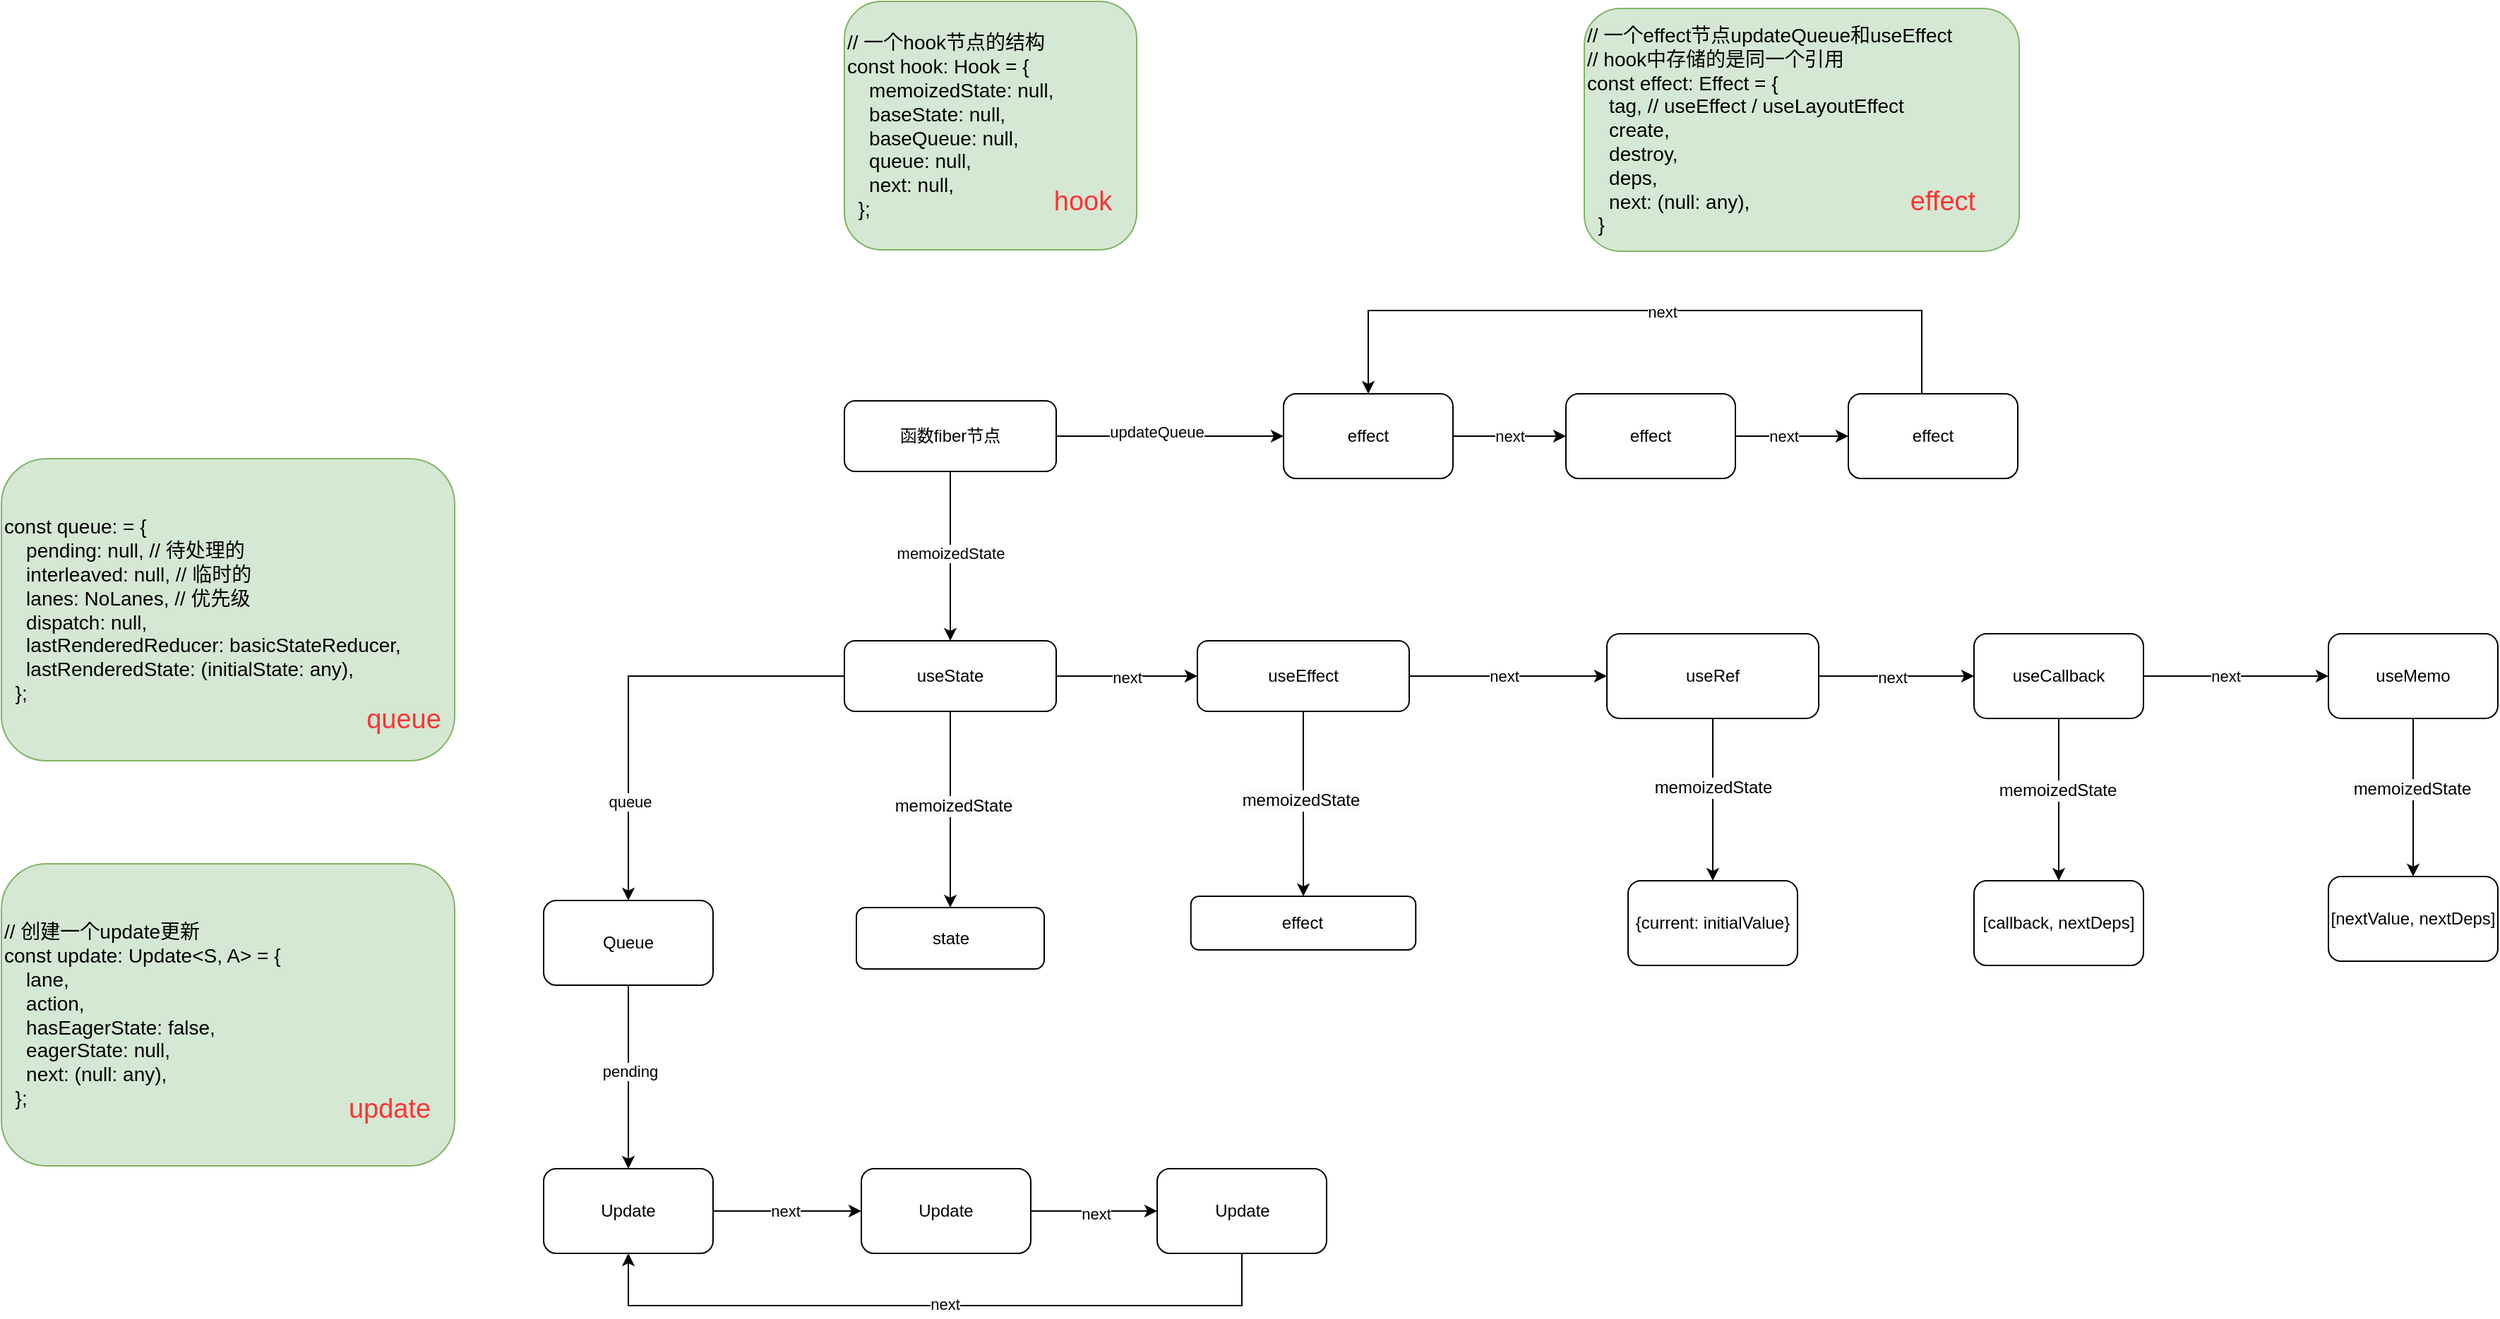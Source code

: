 <mxfile version="25.0.3">
  <diagram name="第 1 页" id="d-ULOR1jQO1ShSCfsdXq">
    <mxGraphModel dx="1911" dy="1208" grid="0" gridSize="10" guides="1" tooltips="1" connect="1" arrows="1" fold="1" page="1" pageScale="1" pageWidth="3300" pageHeight="4681" math="0" shadow="0">
      <root>
        <mxCell id="0" />
        <mxCell id="1" parent="0" />
        <mxCell id="Mr5ERWoBqYJglzLAQV7F-3" value="" style="edgeStyle=orthogonalEdgeStyle;rounded=0;orthogonalLoop=1;jettySize=auto;html=1;" edge="1" parent="1" source="Mr5ERWoBqYJglzLAQV7F-1" target="Mr5ERWoBqYJglzLAQV7F-2">
          <mxGeometry relative="1" as="geometry" />
        </mxCell>
        <mxCell id="Mr5ERWoBqYJglzLAQV7F-4" value="memoizedState" style="edgeLabel;html=1;align=center;verticalAlign=middle;resizable=0;points=[];" vertex="1" connectable="0" parent="Mr5ERWoBqYJglzLAQV7F-3">
          <mxGeometry x="-0.24" y="-3" relative="1" as="geometry">
            <mxPoint x="3" y="12" as="offset" />
          </mxGeometry>
        </mxCell>
        <mxCell id="Mr5ERWoBqYJglzLAQV7F-30" value="" style="edgeStyle=orthogonalEdgeStyle;rounded=0;orthogonalLoop=1;jettySize=auto;html=1;" edge="1" parent="1" source="Mr5ERWoBqYJglzLAQV7F-1" target="Mr5ERWoBqYJglzLAQV7F-29">
          <mxGeometry relative="1" as="geometry" />
        </mxCell>
        <mxCell id="Mr5ERWoBqYJglzLAQV7F-32" value="updateQueue" style="edgeLabel;html=1;align=center;verticalAlign=middle;resizable=0;points=[];" vertex="1" connectable="0" parent="Mr5ERWoBqYJglzLAQV7F-30">
          <mxGeometry x="-0.116" y="3" relative="1" as="geometry">
            <mxPoint as="offset" />
          </mxGeometry>
        </mxCell>
        <mxCell id="Mr5ERWoBqYJglzLAQV7F-1" value="函数fiber节点" style="rounded=1;whiteSpace=wrap;html=1;" vertex="1" parent="1">
          <mxGeometry x="696" y="480" width="150" height="50" as="geometry" />
        </mxCell>
        <mxCell id="Mr5ERWoBqYJglzLAQV7F-10" value="" style="edgeStyle=orthogonalEdgeStyle;rounded=0;orthogonalLoop=1;jettySize=auto;html=1;" edge="1" parent="1" source="Mr5ERWoBqYJglzLAQV7F-2" target="Mr5ERWoBqYJglzLAQV7F-9">
          <mxGeometry relative="1" as="geometry" />
        </mxCell>
        <mxCell id="Mr5ERWoBqYJglzLAQV7F-47" value="next" style="edgeLabel;html=1;align=center;verticalAlign=middle;resizable=0;points=[];" vertex="1" connectable="0" parent="Mr5ERWoBqYJglzLAQV7F-10">
          <mxGeometry relative="1" as="geometry">
            <mxPoint y="1" as="offset" />
          </mxGeometry>
        </mxCell>
        <mxCell id="Mr5ERWoBqYJglzLAQV7F-52" value="" style="edgeStyle=orthogonalEdgeStyle;rounded=0;orthogonalLoop=1;jettySize=auto;html=1;" edge="1" parent="1" source="Mr5ERWoBqYJglzLAQV7F-2" target="Mr5ERWoBqYJglzLAQV7F-51">
          <mxGeometry relative="1" as="geometry" />
        </mxCell>
        <mxCell id="Mr5ERWoBqYJglzLAQV7F-53" value="&lt;span style=&quot;font-size: 12px; text-align: left; text-wrap-mode: wrap; background-color: rgb(251, 251, 251);&quot;&gt;memoizedState&lt;/span&gt;" style="edgeLabel;html=1;align=center;verticalAlign=middle;resizable=0;points=[];" vertex="1" connectable="0" parent="Mr5ERWoBqYJglzLAQV7F-52">
          <mxGeometry x="-0.049" y="2" relative="1" as="geometry">
            <mxPoint y="1" as="offset" />
          </mxGeometry>
        </mxCell>
        <mxCell id="Mr5ERWoBqYJglzLAQV7F-56" style="edgeStyle=orthogonalEdgeStyle;rounded=0;orthogonalLoop=1;jettySize=auto;html=1;" edge="1" parent="1" source="Mr5ERWoBqYJglzLAQV7F-2" target="Mr5ERWoBqYJglzLAQV7F-55">
          <mxGeometry relative="1" as="geometry" />
        </mxCell>
        <mxCell id="Mr5ERWoBqYJglzLAQV7F-57" value="queue" style="edgeLabel;html=1;align=center;verticalAlign=middle;resizable=0;points=[];" vertex="1" connectable="0" parent="Mr5ERWoBqYJglzLAQV7F-56">
          <mxGeometry x="0.548" y="1" relative="1" as="geometry">
            <mxPoint as="offset" />
          </mxGeometry>
        </mxCell>
        <mxCell id="Mr5ERWoBqYJglzLAQV7F-2" value="useState" style="whiteSpace=wrap;html=1;rounded=1;" vertex="1" parent="1">
          <mxGeometry x="696" y="650" width="150" height="50" as="geometry" />
        </mxCell>
        <mxCell id="Mr5ERWoBqYJglzLAQV7F-8" value="&lt;div&gt;&lt;font style=&quot;font-size: 14px;&quot;&gt;// 一个hook节点的结构&lt;/font&gt;&lt;/div&gt;&lt;div&gt;&lt;font style=&quot;font-size: 14px;&quot;&gt;const hook: Hook = {&lt;/font&gt;&lt;/div&gt;&lt;div&gt;&lt;font style=&quot;font-size: 14px;&quot;&gt;&amp;nbsp; &amp;nbsp; memoizedState: null,&lt;/font&gt;&lt;/div&gt;&lt;div&gt;&lt;span style=&quot;background-color: initial;&quot;&gt;&lt;font style=&quot;font-size: 14px;&quot;&gt;&amp;nbsp; &amp;nbsp; baseState: null,&lt;/font&gt;&lt;/span&gt;&lt;/div&gt;&lt;div&gt;&lt;font style=&quot;font-size: 14px;&quot;&gt;&amp;nbsp; &amp;nbsp; baseQueue: null,&lt;/font&gt;&lt;/div&gt;&lt;div&gt;&lt;font style=&quot;font-size: 14px;&quot;&gt;&amp;nbsp; &amp;nbsp; queue: null,&lt;/font&gt;&lt;/div&gt;&lt;div&gt;&lt;font style=&quot;font-size: 14px;&quot;&gt;&amp;nbsp; &amp;nbsp; next: null,&lt;/font&gt;&lt;/div&gt;&lt;div&gt;&lt;font style=&quot;font-size: 14px;&quot;&gt;&amp;nbsp; };&lt;/font&gt;&lt;/div&gt;" style="rounded=1;whiteSpace=wrap;html=1;align=left;fillColor=#d5e8d4;strokeColor=#82b366;" vertex="1" parent="1">
          <mxGeometry x="696" y="197" width="207" height="176" as="geometry" />
        </mxCell>
        <mxCell id="Mr5ERWoBqYJglzLAQV7F-14" style="edgeStyle=orthogonalEdgeStyle;rounded=0;orthogonalLoop=1;jettySize=auto;html=1;" edge="1" parent="1" source="Mr5ERWoBqYJglzLAQV7F-9" target="Mr5ERWoBqYJglzLAQV7F-13">
          <mxGeometry relative="1" as="geometry" />
        </mxCell>
        <mxCell id="Mr5ERWoBqYJglzLAQV7F-48" value="next" style="edgeLabel;html=1;align=center;verticalAlign=middle;resizable=0;points=[];" vertex="1" connectable="0" parent="Mr5ERWoBqYJglzLAQV7F-14">
          <mxGeometry x="-0.043" y="1" relative="1" as="geometry">
            <mxPoint y="1" as="offset" />
          </mxGeometry>
        </mxCell>
        <mxCell id="Mr5ERWoBqYJglzLAQV7F-28" value="" style="edgeStyle=orthogonalEdgeStyle;rounded=0;orthogonalLoop=1;jettySize=auto;html=1;" edge="1" parent="1" source="Mr5ERWoBqYJglzLAQV7F-9" target="Mr5ERWoBqYJglzLAQV7F-27">
          <mxGeometry relative="1" as="geometry" />
        </mxCell>
        <mxCell id="Mr5ERWoBqYJglzLAQV7F-34" value="&lt;span style=&quot;font-size: 12px; text-align: left; text-wrap-mode: wrap; background-color: rgb(251, 251, 251);&quot;&gt;memoizedState&lt;/span&gt;" style="edgeLabel;html=1;align=center;verticalAlign=middle;resizable=0;points=[];" vertex="1" connectable="0" parent="Mr5ERWoBqYJglzLAQV7F-28">
          <mxGeometry x="-0.055" y="-2" relative="1" as="geometry">
            <mxPoint y="1" as="offset" />
          </mxGeometry>
        </mxCell>
        <mxCell id="Mr5ERWoBqYJglzLAQV7F-9" value="useEffect" style="whiteSpace=wrap;html=1;rounded=1;" vertex="1" parent="1">
          <mxGeometry x="946" y="650" width="150" height="50" as="geometry" />
        </mxCell>
        <mxCell id="Mr5ERWoBqYJglzLAQV7F-20" value="" style="edgeStyle=orthogonalEdgeStyle;rounded=0;orthogonalLoop=1;jettySize=auto;html=1;" edge="1" parent="1" source="Mr5ERWoBqYJglzLAQV7F-13" target="Mr5ERWoBqYJglzLAQV7F-19">
          <mxGeometry relative="1" as="geometry" />
        </mxCell>
        <mxCell id="Mr5ERWoBqYJglzLAQV7F-49" value="next" style="edgeLabel;html=1;align=center;verticalAlign=middle;resizable=0;points=[];" vertex="1" connectable="0" parent="Mr5ERWoBqYJglzLAQV7F-20">
          <mxGeometry x="-0.054" relative="1" as="geometry">
            <mxPoint y="1" as="offset" />
          </mxGeometry>
        </mxCell>
        <mxCell id="Mr5ERWoBqYJglzLAQV7F-22" style="edgeStyle=orthogonalEdgeStyle;rounded=0;orthogonalLoop=1;jettySize=auto;html=1;" edge="1" parent="1" source="Mr5ERWoBqYJglzLAQV7F-13" target="Mr5ERWoBqYJglzLAQV7F-15">
          <mxGeometry relative="1" as="geometry" />
        </mxCell>
        <mxCell id="Mr5ERWoBqYJglzLAQV7F-23" value="&lt;span style=&quot;font-size: 12px; text-align: left; text-wrap-mode: wrap; background-color: rgb(251, 251, 251);&quot;&gt;memoizedState&lt;/span&gt;" style="edgeLabel;html=1;align=center;verticalAlign=middle;resizable=0;points=[];" vertex="1" connectable="0" parent="Mr5ERWoBqYJglzLAQV7F-22">
          <mxGeometry x="-0.148" relative="1" as="geometry">
            <mxPoint as="offset" />
          </mxGeometry>
        </mxCell>
        <mxCell id="Mr5ERWoBqYJglzLAQV7F-13" value="useRef" style="whiteSpace=wrap;html=1;rounded=1;" vertex="1" parent="1">
          <mxGeometry x="1236" y="645" width="150" height="60" as="geometry" />
        </mxCell>
        <mxCell id="Mr5ERWoBqYJglzLAQV7F-15" value="{current: initialValue}" style="whiteSpace=wrap;html=1;rounded=1;" vertex="1" parent="1">
          <mxGeometry x="1251" y="820" width="120" height="60" as="geometry" />
        </mxCell>
        <mxCell id="Mr5ERWoBqYJglzLAQV7F-25" value="" style="edgeStyle=orthogonalEdgeStyle;rounded=0;orthogonalLoop=1;jettySize=auto;html=1;" edge="1" parent="1" source="Mr5ERWoBqYJglzLAQV7F-19" target="Mr5ERWoBqYJglzLAQV7F-24">
          <mxGeometry relative="1" as="geometry" />
        </mxCell>
        <mxCell id="Mr5ERWoBqYJglzLAQV7F-26" value="&lt;span style=&quot;font-size: 12px; text-align: left; text-wrap-mode: wrap; background-color: rgb(251, 251, 251);&quot;&gt;memoizedState&lt;/span&gt;" style="edgeLabel;html=1;align=center;verticalAlign=middle;resizable=0;points=[];" vertex="1" connectable="0" parent="Mr5ERWoBqYJglzLAQV7F-25">
          <mxGeometry x="-0.113" y="-1" relative="1" as="geometry">
            <mxPoint as="offset" />
          </mxGeometry>
        </mxCell>
        <mxCell id="Mr5ERWoBqYJglzLAQV7F-46" value="" style="edgeStyle=orthogonalEdgeStyle;rounded=0;orthogonalLoop=1;jettySize=auto;html=1;" edge="1" parent="1" source="Mr5ERWoBqYJglzLAQV7F-19" target="Mr5ERWoBqYJglzLAQV7F-44">
          <mxGeometry relative="1" as="geometry" />
        </mxCell>
        <mxCell id="Mr5ERWoBqYJglzLAQV7F-50" value="next" style="edgeLabel;html=1;align=center;verticalAlign=middle;resizable=0;points=[];" vertex="1" connectable="0" parent="Mr5ERWoBqYJglzLAQV7F-46">
          <mxGeometry x="-0.121" y="1" relative="1" as="geometry">
            <mxPoint y="1" as="offset" />
          </mxGeometry>
        </mxCell>
        <mxCell id="Mr5ERWoBqYJglzLAQV7F-19" value="useCallback" style="whiteSpace=wrap;html=1;rounded=1;" vertex="1" parent="1">
          <mxGeometry x="1496" y="645" width="120" height="60" as="geometry" />
        </mxCell>
        <mxCell id="Mr5ERWoBqYJglzLAQV7F-24" value="[callback, nextDeps]" style="whiteSpace=wrap;html=1;rounded=1;" vertex="1" parent="1">
          <mxGeometry x="1496" y="820" width="120" height="60" as="geometry" />
        </mxCell>
        <mxCell id="Mr5ERWoBqYJglzLAQV7F-27" value="effect" style="whiteSpace=wrap;html=1;rounded=1;align=center;" vertex="1" parent="1">
          <mxGeometry x="941.38" y="831" width="159.25" height="38" as="geometry" />
        </mxCell>
        <mxCell id="Mr5ERWoBqYJglzLAQV7F-36" value="next" style="edgeStyle=orthogonalEdgeStyle;rounded=0;orthogonalLoop=1;jettySize=auto;html=1;" edge="1" parent="1" source="Mr5ERWoBqYJglzLAQV7F-29" target="Mr5ERWoBqYJglzLAQV7F-35">
          <mxGeometry relative="1" as="geometry" />
        </mxCell>
        <mxCell id="Mr5ERWoBqYJglzLAQV7F-29" value="effect" style="whiteSpace=wrap;html=1;rounded=1;" vertex="1" parent="1">
          <mxGeometry x="1007" y="475" width="120" height="60" as="geometry" />
        </mxCell>
        <mxCell id="Mr5ERWoBqYJglzLAQV7F-33" value="&lt;div&gt;&lt;font style=&quot;font-size: 14px;&quot;&gt;// 一个effect节点updateQueue和useEffect&lt;/font&gt;&lt;/div&gt;&lt;div&gt;&lt;font style=&quot;font-size: 14px;&quot;&gt;// hook中存储的是同一个引用&lt;/font&gt;&lt;/div&gt;&lt;div&gt;&lt;font style=&quot;font-size: 14px;&quot;&gt;const effect: Effect = {&lt;/font&gt;&lt;/div&gt;&lt;div&gt;&lt;font style=&quot;font-size: 14px;&quot;&gt;&amp;nbsp; &amp;nbsp; tag, // useEffect / useLayoutEffect&lt;/font&gt;&lt;/div&gt;&lt;div&gt;&lt;font style=&quot;font-size: 14px;&quot;&gt;&amp;nbsp; &amp;nbsp; create,&lt;/font&gt;&lt;/div&gt;&lt;div&gt;&lt;font style=&quot;font-size: 14px;&quot;&gt;&amp;nbsp; &amp;nbsp; destroy,&lt;/font&gt;&lt;/div&gt;&lt;div&gt;&lt;font style=&quot;font-size: 14px;&quot;&gt;&amp;nbsp; &amp;nbsp; deps,&lt;/font&gt;&lt;/div&gt;&lt;div&gt;&lt;font style=&quot;font-size: 14px;&quot;&gt;&amp;nbsp; &amp;nbsp; next: (null: any),&lt;/font&gt;&lt;/div&gt;&lt;div&gt;&lt;font style=&quot;font-size: 14px;&quot;&gt;&amp;nbsp; }&lt;/font&gt;&lt;/div&gt;" style="whiteSpace=wrap;html=1;rounded=1;align=left;fillColor=#d5e8d4;strokeColor=#82b366;" vertex="1" parent="1">
          <mxGeometry x="1220" y="202" width="308" height="172" as="geometry" />
        </mxCell>
        <mxCell id="Mr5ERWoBqYJglzLAQV7F-38" value="" style="edgeStyle=orthogonalEdgeStyle;rounded=0;orthogonalLoop=1;jettySize=auto;html=1;" edge="1" parent="1" source="Mr5ERWoBqYJglzLAQV7F-35" target="Mr5ERWoBqYJglzLAQV7F-37">
          <mxGeometry relative="1" as="geometry" />
        </mxCell>
        <mxCell id="Mr5ERWoBqYJglzLAQV7F-39" value="next" style="edgeLabel;html=1;align=center;verticalAlign=middle;resizable=0;points=[];" vertex="1" connectable="0" parent="Mr5ERWoBqYJglzLAQV7F-38">
          <mxGeometry x="-0.15" y="1" relative="1" as="geometry">
            <mxPoint y="1" as="offset" />
          </mxGeometry>
        </mxCell>
        <mxCell id="Mr5ERWoBqYJglzLAQV7F-35" value="effect" style="whiteSpace=wrap;html=1;rounded=1;" vertex="1" parent="1">
          <mxGeometry x="1207" y="475" width="120" height="60" as="geometry" />
        </mxCell>
        <mxCell id="Mr5ERWoBqYJglzLAQV7F-40" style="edgeStyle=orthogonalEdgeStyle;rounded=0;orthogonalLoop=1;jettySize=auto;html=1;entryX=0.5;entryY=0;entryDx=0;entryDy=0;" edge="1" parent="1" source="Mr5ERWoBqYJglzLAQV7F-37" target="Mr5ERWoBqYJglzLAQV7F-29">
          <mxGeometry relative="1" as="geometry">
            <Array as="points">
              <mxPoint x="1459" y="416" />
              <mxPoint x="1067" y="416" />
            </Array>
          </mxGeometry>
        </mxCell>
        <mxCell id="Mr5ERWoBqYJglzLAQV7F-41" value="next" style="edgeLabel;html=1;align=center;verticalAlign=middle;resizable=0;points=[];" vertex="1" connectable="0" parent="Mr5ERWoBqYJglzLAQV7F-40">
          <mxGeometry x="-0.047" y="1" relative="1" as="geometry">
            <mxPoint as="offset" />
          </mxGeometry>
        </mxCell>
        <mxCell id="Mr5ERWoBqYJglzLAQV7F-37" value="effect" style="whiteSpace=wrap;html=1;rounded=1;" vertex="1" parent="1">
          <mxGeometry x="1407" y="475" width="120" height="60" as="geometry" />
        </mxCell>
        <mxCell id="Mr5ERWoBqYJglzLAQV7F-42" value="" style="edgeStyle=orthogonalEdgeStyle;rounded=0;orthogonalLoop=1;jettySize=auto;html=1;" edge="1" parent="1" source="Mr5ERWoBqYJglzLAQV7F-44" target="Mr5ERWoBqYJglzLAQV7F-45">
          <mxGeometry relative="1" as="geometry" />
        </mxCell>
        <mxCell id="Mr5ERWoBqYJglzLAQV7F-43" value="&lt;span style=&quot;font-size: 12px; text-align: left; text-wrap-mode: wrap; background-color: rgb(251, 251, 251);&quot;&gt;memoizedState&lt;/span&gt;" style="edgeLabel;html=1;align=center;verticalAlign=middle;resizable=0;points=[];" vertex="1" connectable="0" parent="Mr5ERWoBqYJglzLAQV7F-42">
          <mxGeometry x="-0.113" y="-1" relative="1" as="geometry">
            <mxPoint as="offset" />
          </mxGeometry>
        </mxCell>
        <mxCell id="Mr5ERWoBqYJglzLAQV7F-44" value="useMemo" style="whiteSpace=wrap;html=1;rounded=1;" vertex="1" parent="1">
          <mxGeometry x="1747" y="645" width="120" height="60" as="geometry" />
        </mxCell>
        <mxCell id="Mr5ERWoBqYJglzLAQV7F-45" value="[nextValue, nextDeps]" style="whiteSpace=wrap;html=1;rounded=1;" vertex="1" parent="1">
          <mxGeometry x="1747" y="817" width="120" height="60" as="geometry" />
        </mxCell>
        <mxCell id="Mr5ERWoBqYJglzLAQV7F-51" value="state" style="whiteSpace=wrap;html=1;rounded=1;" vertex="1" parent="1">
          <mxGeometry x="704.5" y="839" width="133" height="43.5" as="geometry" />
        </mxCell>
        <mxCell id="Mr5ERWoBqYJglzLAQV7F-63" value="" style="edgeStyle=orthogonalEdgeStyle;rounded=0;orthogonalLoop=1;jettySize=auto;html=1;" edge="1" parent="1" source="Mr5ERWoBqYJglzLAQV7F-55" target="Mr5ERWoBqYJglzLAQV7F-62">
          <mxGeometry relative="1" as="geometry" />
        </mxCell>
        <mxCell id="Mr5ERWoBqYJglzLAQV7F-66" value="pending" style="edgeLabel;html=1;align=center;verticalAlign=middle;resizable=0;points=[];" vertex="1" connectable="0" parent="Mr5ERWoBqYJglzLAQV7F-63">
          <mxGeometry x="-0.062" y="1" relative="1" as="geometry">
            <mxPoint as="offset" />
          </mxGeometry>
        </mxCell>
        <mxCell id="Mr5ERWoBqYJglzLAQV7F-55" value="Queue" style="rounded=1;whiteSpace=wrap;html=1;" vertex="1" parent="1">
          <mxGeometry x="483" y="834" width="120" height="60" as="geometry" />
        </mxCell>
        <mxCell id="Mr5ERWoBqYJglzLAQV7F-58" value="&lt;font color=&quot;#ff3333&quot; style=&quot;font-size: 19px;&quot;&gt;hook&lt;/font&gt;" style="text;html=1;align=center;verticalAlign=middle;whiteSpace=wrap;rounded=0;" vertex="1" parent="1">
          <mxGeometry x="835" y="317" width="60" height="43" as="geometry" />
        </mxCell>
        <mxCell id="Mr5ERWoBqYJglzLAQV7F-59" value="&lt;font color=&quot;#ff3333&quot;&gt;&lt;span style=&quot;font-size: 19px;&quot;&gt;effect&lt;/span&gt;&lt;/font&gt;" style="text;html=1;align=center;verticalAlign=middle;whiteSpace=wrap;rounded=0;" vertex="1" parent="1">
          <mxGeometry x="1444" y="323" width="60" height="31" as="geometry" />
        </mxCell>
        <mxCell id="Mr5ERWoBqYJglzLAQV7F-60" value="&lt;div&gt;&lt;span style=&quot;font-size: 14px;&quot;&gt;const queue: = {&lt;/span&gt;&lt;/div&gt;&lt;div&gt;&lt;span style=&quot;font-size: 14px;&quot;&gt;&amp;nbsp; &amp;nbsp; pending: null, // 待处理的&lt;/span&gt;&lt;/div&gt;&lt;div&gt;&lt;span style=&quot;font-size: 14px;&quot;&gt;&amp;nbsp; &amp;nbsp; interleaved: null, // 临时的&lt;/span&gt;&lt;/div&gt;&lt;div&gt;&lt;span style=&quot;font-size: 14px;&quot;&gt;&amp;nbsp; &amp;nbsp; lanes: NoLanes, // 优先级&lt;/span&gt;&lt;/div&gt;&lt;div&gt;&lt;span style=&quot;font-size: 14px;&quot;&gt;&amp;nbsp; &amp;nbsp; dispatch: null,&lt;/span&gt;&lt;/div&gt;&lt;div&gt;&lt;span style=&quot;font-size: 14px;&quot;&gt;&amp;nbsp; &amp;nbsp; lastRenderedReducer: basicStateReducer,&lt;/span&gt;&lt;/div&gt;&lt;div&gt;&lt;span style=&quot;font-size: 14px;&quot;&gt;&amp;nbsp; &amp;nbsp; lastRenderedState: (initialState: any),&lt;/span&gt;&lt;/div&gt;&lt;div&gt;&lt;span style=&quot;font-size: 14px;&quot;&gt;&amp;nbsp; };&lt;/span&gt;&lt;/div&gt;" style="rounded=1;whiteSpace=wrap;html=1;align=left;fillColor=#d5e8d4;strokeColor=#82b366;" vertex="1" parent="1">
          <mxGeometry x="99" y="521" width="321" height="214" as="geometry" />
        </mxCell>
        <mxCell id="Mr5ERWoBqYJglzLAQV7F-61" value="&lt;font color=&quot;#ff3333&quot; style=&quot;font-size: 19px;&quot;&gt;queue&lt;/font&gt;" style="text;html=1;align=center;verticalAlign=middle;whiteSpace=wrap;rounded=0;" vertex="1" parent="1">
          <mxGeometry x="354" y="684" width="60" height="43" as="geometry" />
        </mxCell>
        <mxCell id="Mr5ERWoBqYJglzLAQV7F-68" value="" style="edgeStyle=orthogonalEdgeStyle;rounded=0;orthogonalLoop=1;jettySize=auto;html=1;" edge="1" parent="1" source="Mr5ERWoBqYJglzLAQV7F-62" target="Mr5ERWoBqYJglzLAQV7F-67">
          <mxGeometry relative="1" as="geometry" />
        </mxCell>
        <mxCell id="Mr5ERWoBqYJglzLAQV7F-71" value="next" style="edgeLabel;html=1;align=center;verticalAlign=middle;resizable=0;points=[];" vertex="1" connectable="0" parent="Mr5ERWoBqYJglzLAQV7F-68">
          <mxGeometry x="-0.039" y="1" relative="1" as="geometry">
            <mxPoint y="1" as="offset" />
          </mxGeometry>
        </mxCell>
        <mxCell id="Mr5ERWoBqYJglzLAQV7F-62" value="Update" style="whiteSpace=wrap;html=1;rounded=1;" vertex="1" parent="1">
          <mxGeometry x="483" y="1024" width="120" height="60" as="geometry" />
        </mxCell>
        <mxCell id="Mr5ERWoBqYJglzLAQV7F-64" value="&lt;div&gt;&lt;span style=&quot;font-size: 14px;&quot;&gt;// 创建一个update更新&lt;/span&gt;&lt;span style=&quot;font-size: 14px;&quot;&gt;&lt;/span&gt;&lt;/div&gt;&lt;div&gt;&lt;span style=&quot;font-size: 14px;&quot;&gt;const update: Update&amp;lt;S, A&amp;gt; = {&lt;/span&gt;&lt;/div&gt;&lt;div&gt;&lt;span style=&quot;font-size: 14px;&quot;&gt;&amp;nbsp; &amp;nbsp; lane,&lt;/span&gt;&lt;/div&gt;&lt;div&gt;&lt;span style=&quot;font-size: 14px;&quot;&gt;&amp;nbsp; &amp;nbsp; action,&lt;/span&gt;&lt;/div&gt;&lt;div&gt;&lt;span style=&quot;font-size: 14px;&quot;&gt;&amp;nbsp; &amp;nbsp; hasEagerState: false,&lt;/span&gt;&lt;/div&gt;&lt;div&gt;&lt;span style=&quot;font-size: 14px;&quot;&gt;&amp;nbsp; &amp;nbsp; eagerState: null,&lt;/span&gt;&lt;/div&gt;&lt;div&gt;&lt;span style=&quot;font-size: 14px;&quot;&gt;&amp;nbsp; &amp;nbsp; next: (null: any),&lt;/span&gt;&lt;/div&gt;&lt;div&gt;&lt;span style=&quot;font-size: 14px;&quot;&gt;&amp;nbsp; };&lt;/span&gt;&lt;/div&gt;" style="rounded=1;whiteSpace=wrap;html=1;align=left;fillColor=#d5e8d4;strokeColor=#82b366;" vertex="1" parent="1">
          <mxGeometry x="99" y="808" width="321" height="214" as="geometry" />
        </mxCell>
        <mxCell id="Mr5ERWoBqYJglzLAQV7F-65" value="&lt;font color=&quot;#ff3333&quot; style=&quot;font-size: 19px;&quot;&gt;update&lt;/font&gt;" style="text;html=1;align=center;verticalAlign=middle;whiteSpace=wrap;rounded=0;" vertex="1" parent="1">
          <mxGeometry x="344" y="960" width="60" height="43" as="geometry" />
        </mxCell>
        <mxCell id="Mr5ERWoBqYJglzLAQV7F-70" value="" style="edgeStyle=orthogonalEdgeStyle;rounded=0;orthogonalLoop=1;jettySize=auto;html=1;" edge="1" parent="1" source="Mr5ERWoBqYJglzLAQV7F-67" target="Mr5ERWoBqYJglzLAQV7F-69">
          <mxGeometry relative="1" as="geometry" />
        </mxCell>
        <mxCell id="Mr5ERWoBqYJglzLAQV7F-72" value="next" style="edgeLabel;html=1;align=center;verticalAlign=middle;resizable=0;points=[];" vertex="1" connectable="0" parent="Mr5ERWoBqYJglzLAQV7F-70">
          <mxGeometry x="0.028" y="-1" relative="1" as="geometry">
            <mxPoint y="1" as="offset" />
          </mxGeometry>
        </mxCell>
        <mxCell id="Mr5ERWoBqYJglzLAQV7F-67" value="Update" style="whiteSpace=wrap;html=1;rounded=1;" vertex="1" parent="1">
          <mxGeometry x="708" y="1024" width="120" height="60" as="geometry" />
        </mxCell>
        <mxCell id="Mr5ERWoBqYJglzLAQV7F-73" style="edgeStyle=orthogonalEdgeStyle;rounded=0;orthogonalLoop=1;jettySize=auto;html=1;entryX=0.5;entryY=1;entryDx=0;entryDy=0;" edge="1" parent="1" source="Mr5ERWoBqYJglzLAQV7F-69" target="Mr5ERWoBqYJglzLAQV7F-62">
          <mxGeometry relative="1" as="geometry">
            <Array as="points">
              <mxPoint x="978" y="1121" />
              <mxPoint x="543" y="1121" />
            </Array>
          </mxGeometry>
        </mxCell>
        <mxCell id="Mr5ERWoBqYJglzLAQV7F-74" value="next" style="edgeLabel;html=1;align=center;verticalAlign=middle;resizable=0;points=[];" vertex="1" connectable="0" parent="Mr5ERWoBqYJglzLAQV7F-73">
          <mxGeometry x="-0.023" y="-1" relative="1" as="geometry">
            <mxPoint x="1" as="offset" />
          </mxGeometry>
        </mxCell>
        <mxCell id="Mr5ERWoBqYJglzLAQV7F-69" value="Update" style="whiteSpace=wrap;html=1;rounded=1;" vertex="1" parent="1">
          <mxGeometry x="917.5" y="1024" width="120" height="60" as="geometry" />
        </mxCell>
      </root>
    </mxGraphModel>
  </diagram>
</mxfile>

